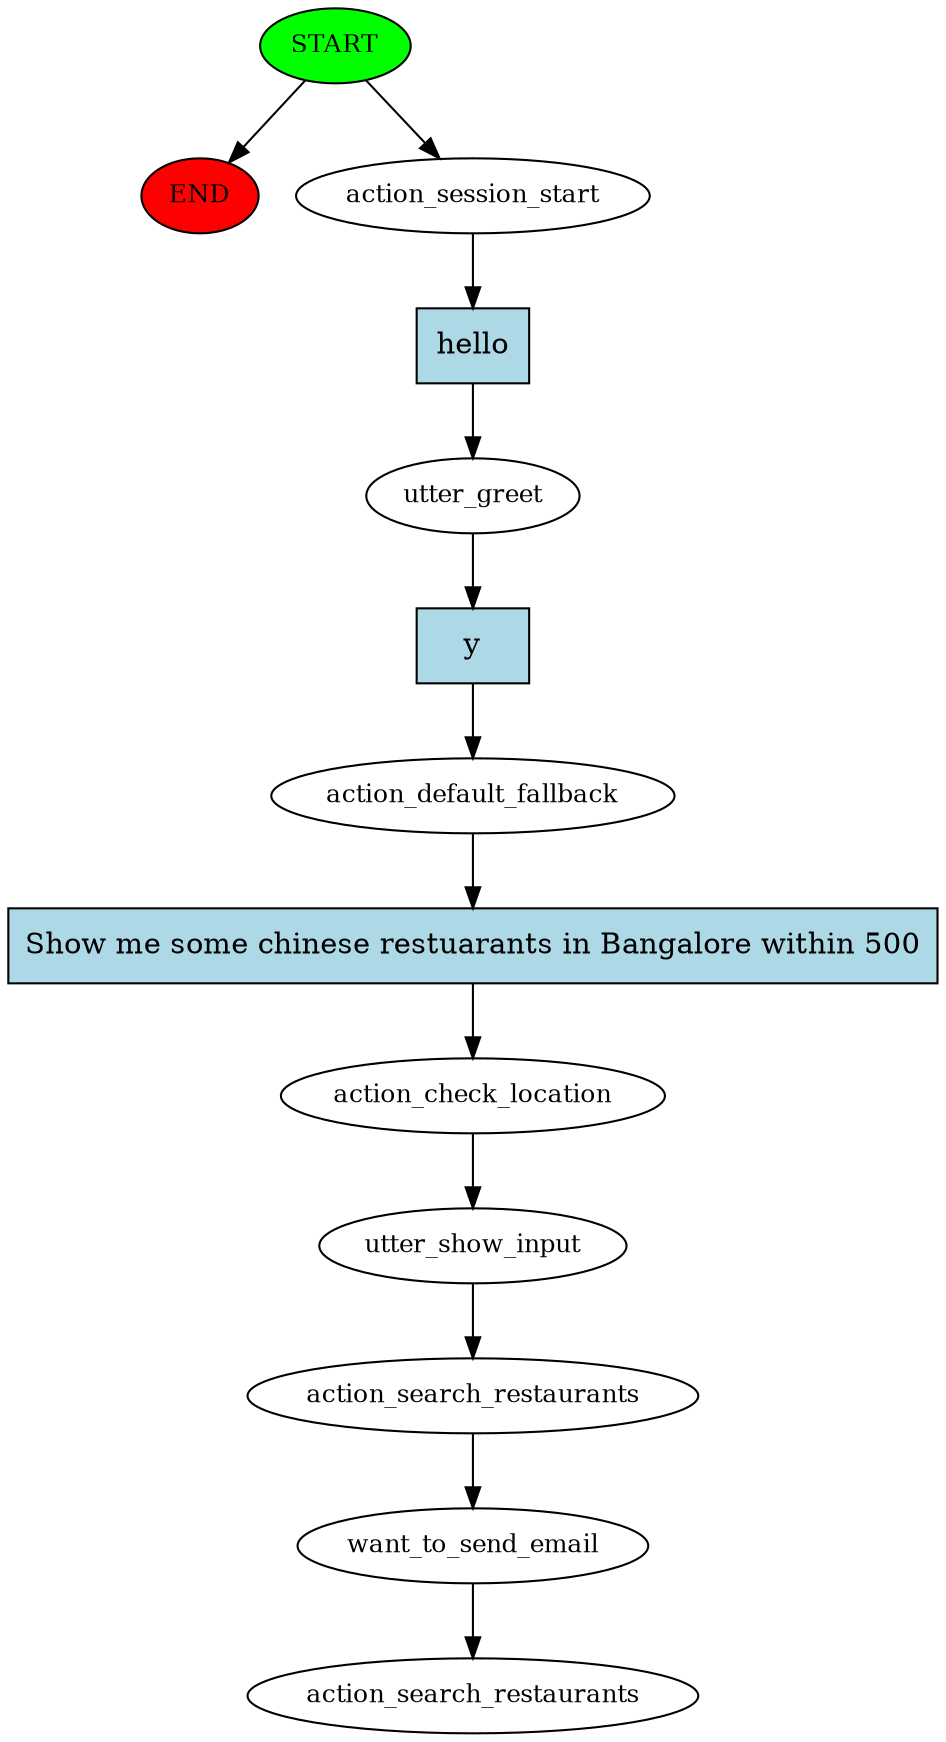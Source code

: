 digraph  {
0 [class="start active", fillcolor=green, fontsize=12, label=START, style=filled];
"-1" [class=end, fillcolor=red, fontsize=12, label=END, style=filled];
1 [class=active, fontsize=12, label=action_session_start];
2 [class=active, fontsize=12, label=utter_greet];
3 [class=active, fontsize=12, label=action_default_fallback];
4 [class=active, fontsize=12, label=action_check_location];
5 [class=active, fontsize=12, label=utter_show_input];
6 [class=active, fontsize=12, label=action_search_restaurants];
7 [class=active, fontsize=12, label=want_to_send_email];
8 [class="dashed active", fontsize=12, label=action_search_restaurants];
9 [class="intent active", fillcolor=lightblue, label=hello, shape=rect, style=filled];
10 [class="intent active", fillcolor=lightblue, label=y, shape=rect, style=filled];
11 [class="intent active", fillcolor=lightblue, label="Show me some chinese restuarants in Bangalore within 500", shape=rect, style=filled];
0 -> "-1"  [class="", key=NONE, label=""];
0 -> 1  [class=active, key=NONE, label=""];
1 -> 9  [class=active, key=0];
2 -> 10  [class=active, key=0];
3 -> 11  [class=active, key=0];
4 -> 5  [class=active, key=NONE, label=""];
5 -> 6  [class=active, key=NONE, label=""];
6 -> 7  [class=active, key=NONE, label=""];
7 -> 8  [class=active, key=NONE, label=""];
9 -> 2  [class=active, key=0];
10 -> 3  [class=active, key=0];
11 -> 4  [class=active, key=0];
}

